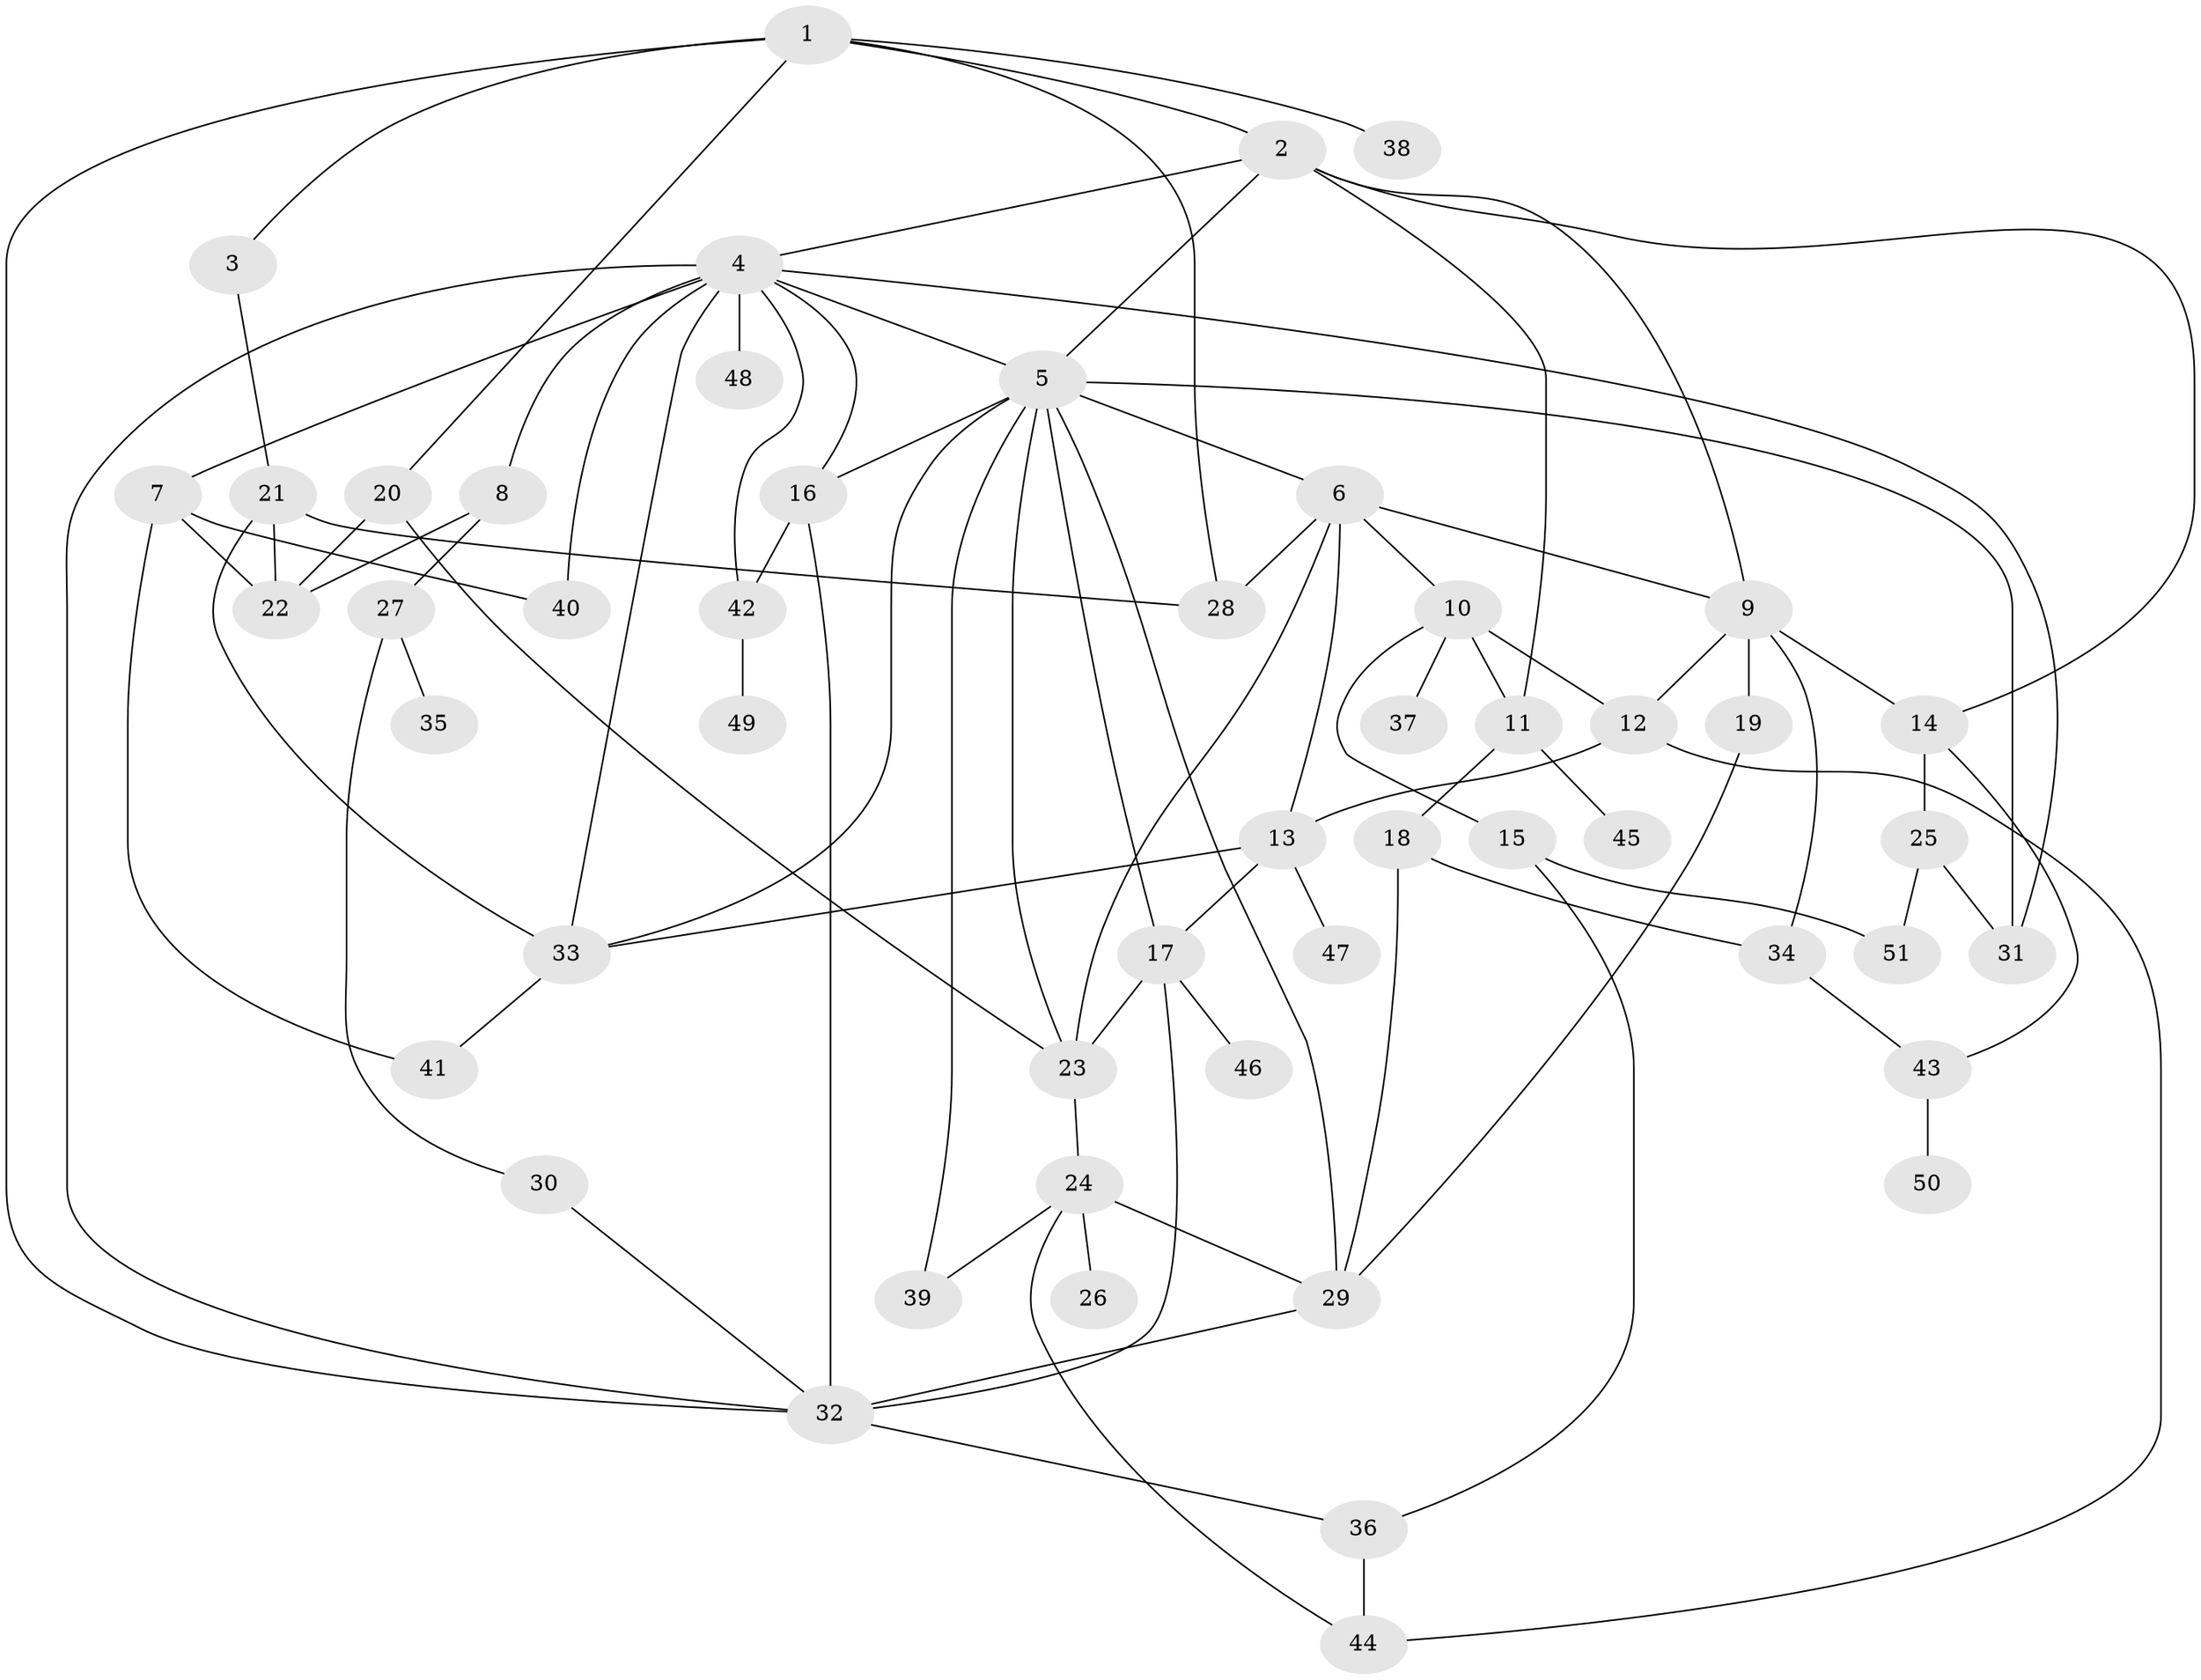 // original degree distribution, {5: 0.0392156862745098, 7: 0.00980392156862745, 3: 0.21568627450980393, 11: 0.00980392156862745, 6: 0.0784313725490196, 2: 0.2549019607843137, 4: 0.11764705882352941, 1: 0.27450980392156865}
// Generated by graph-tools (version 1.1) at 2025/34/03/09/25 02:34:17]
// undirected, 51 vertices, 89 edges
graph export_dot {
graph [start="1"]
  node [color=gray90,style=filled];
  1;
  2;
  3;
  4;
  5;
  6;
  7;
  8;
  9;
  10;
  11;
  12;
  13;
  14;
  15;
  16;
  17;
  18;
  19;
  20;
  21;
  22;
  23;
  24;
  25;
  26;
  27;
  28;
  29;
  30;
  31;
  32;
  33;
  34;
  35;
  36;
  37;
  38;
  39;
  40;
  41;
  42;
  43;
  44;
  45;
  46;
  47;
  48;
  49;
  50;
  51;
  1 -- 2 [weight=1.0];
  1 -- 3 [weight=1.0];
  1 -- 20 [weight=1.0];
  1 -- 28 [weight=1.0];
  1 -- 32 [weight=1.0];
  1 -- 38 [weight=1.0];
  2 -- 4 [weight=1.0];
  2 -- 5 [weight=1.0];
  2 -- 9 [weight=1.0];
  2 -- 11 [weight=1.0];
  2 -- 14 [weight=1.0];
  3 -- 21 [weight=1.0];
  4 -- 5 [weight=1.0];
  4 -- 7 [weight=1.0];
  4 -- 8 [weight=1.0];
  4 -- 16 [weight=1.0];
  4 -- 31 [weight=1.0];
  4 -- 32 [weight=1.0];
  4 -- 33 [weight=1.0];
  4 -- 40 [weight=1.0];
  4 -- 42 [weight=1.0];
  4 -- 48 [weight=1.0];
  5 -- 6 [weight=1.0];
  5 -- 16 [weight=1.0];
  5 -- 17 [weight=1.0];
  5 -- 23 [weight=1.0];
  5 -- 29 [weight=1.0];
  5 -- 31 [weight=1.0];
  5 -- 33 [weight=1.0];
  5 -- 39 [weight=1.0];
  6 -- 9 [weight=1.0];
  6 -- 10 [weight=1.0];
  6 -- 13 [weight=1.0];
  6 -- 23 [weight=1.0];
  6 -- 28 [weight=1.0];
  7 -- 22 [weight=1.0];
  7 -- 40 [weight=1.0];
  7 -- 41 [weight=2.0];
  8 -- 22 [weight=1.0];
  8 -- 27 [weight=1.0];
  9 -- 12 [weight=1.0];
  9 -- 14 [weight=1.0];
  9 -- 19 [weight=2.0];
  9 -- 34 [weight=1.0];
  10 -- 11 [weight=1.0];
  10 -- 12 [weight=1.0];
  10 -- 15 [weight=1.0];
  10 -- 37 [weight=1.0];
  11 -- 18 [weight=1.0];
  11 -- 45 [weight=2.0];
  12 -- 13 [weight=1.0];
  12 -- 44 [weight=1.0];
  13 -- 17 [weight=1.0];
  13 -- 33 [weight=1.0];
  13 -- 47 [weight=2.0];
  14 -- 25 [weight=1.0];
  14 -- 43 [weight=1.0];
  15 -- 36 [weight=1.0];
  15 -- 51 [weight=1.0];
  16 -- 32 [weight=1.0];
  16 -- 42 [weight=1.0];
  17 -- 23 [weight=1.0];
  17 -- 32 [weight=1.0];
  17 -- 46 [weight=1.0];
  18 -- 29 [weight=1.0];
  18 -- 34 [weight=1.0];
  19 -- 29 [weight=1.0];
  20 -- 22 [weight=1.0];
  20 -- 23 [weight=1.0];
  21 -- 22 [weight=1.0];
  21 -- 28 [weight=2.0];
  21 -- 33 [weight=1.0];
  23 -- 24 [weight=1.0];
  24 -- 26 [weight=2.0];
  24 -- 29 [weight=1.0];
  24 -- 39 [weight=1.0];
  24 -- 44 [weight=1.0];
  25 -- 31 [weight=1.0];
  25 -- 51 [weight=1.0];
  27 -- 30 [weight=1.0];
  27 -- 35 [weight=1.0];
  29 -- 32 [weight=1.0];
  30 -- 32 [weight=1.0];
  32 -- 36 [weight=1.0];
  33 -- 41 [weight=1.0];
  34 -- 43 [weight=1.0];
  36 -- 44 [weight=1.0];
  42 -- 49 [weight=1.0];
  43 -- 50 [weight=1.0];
}
